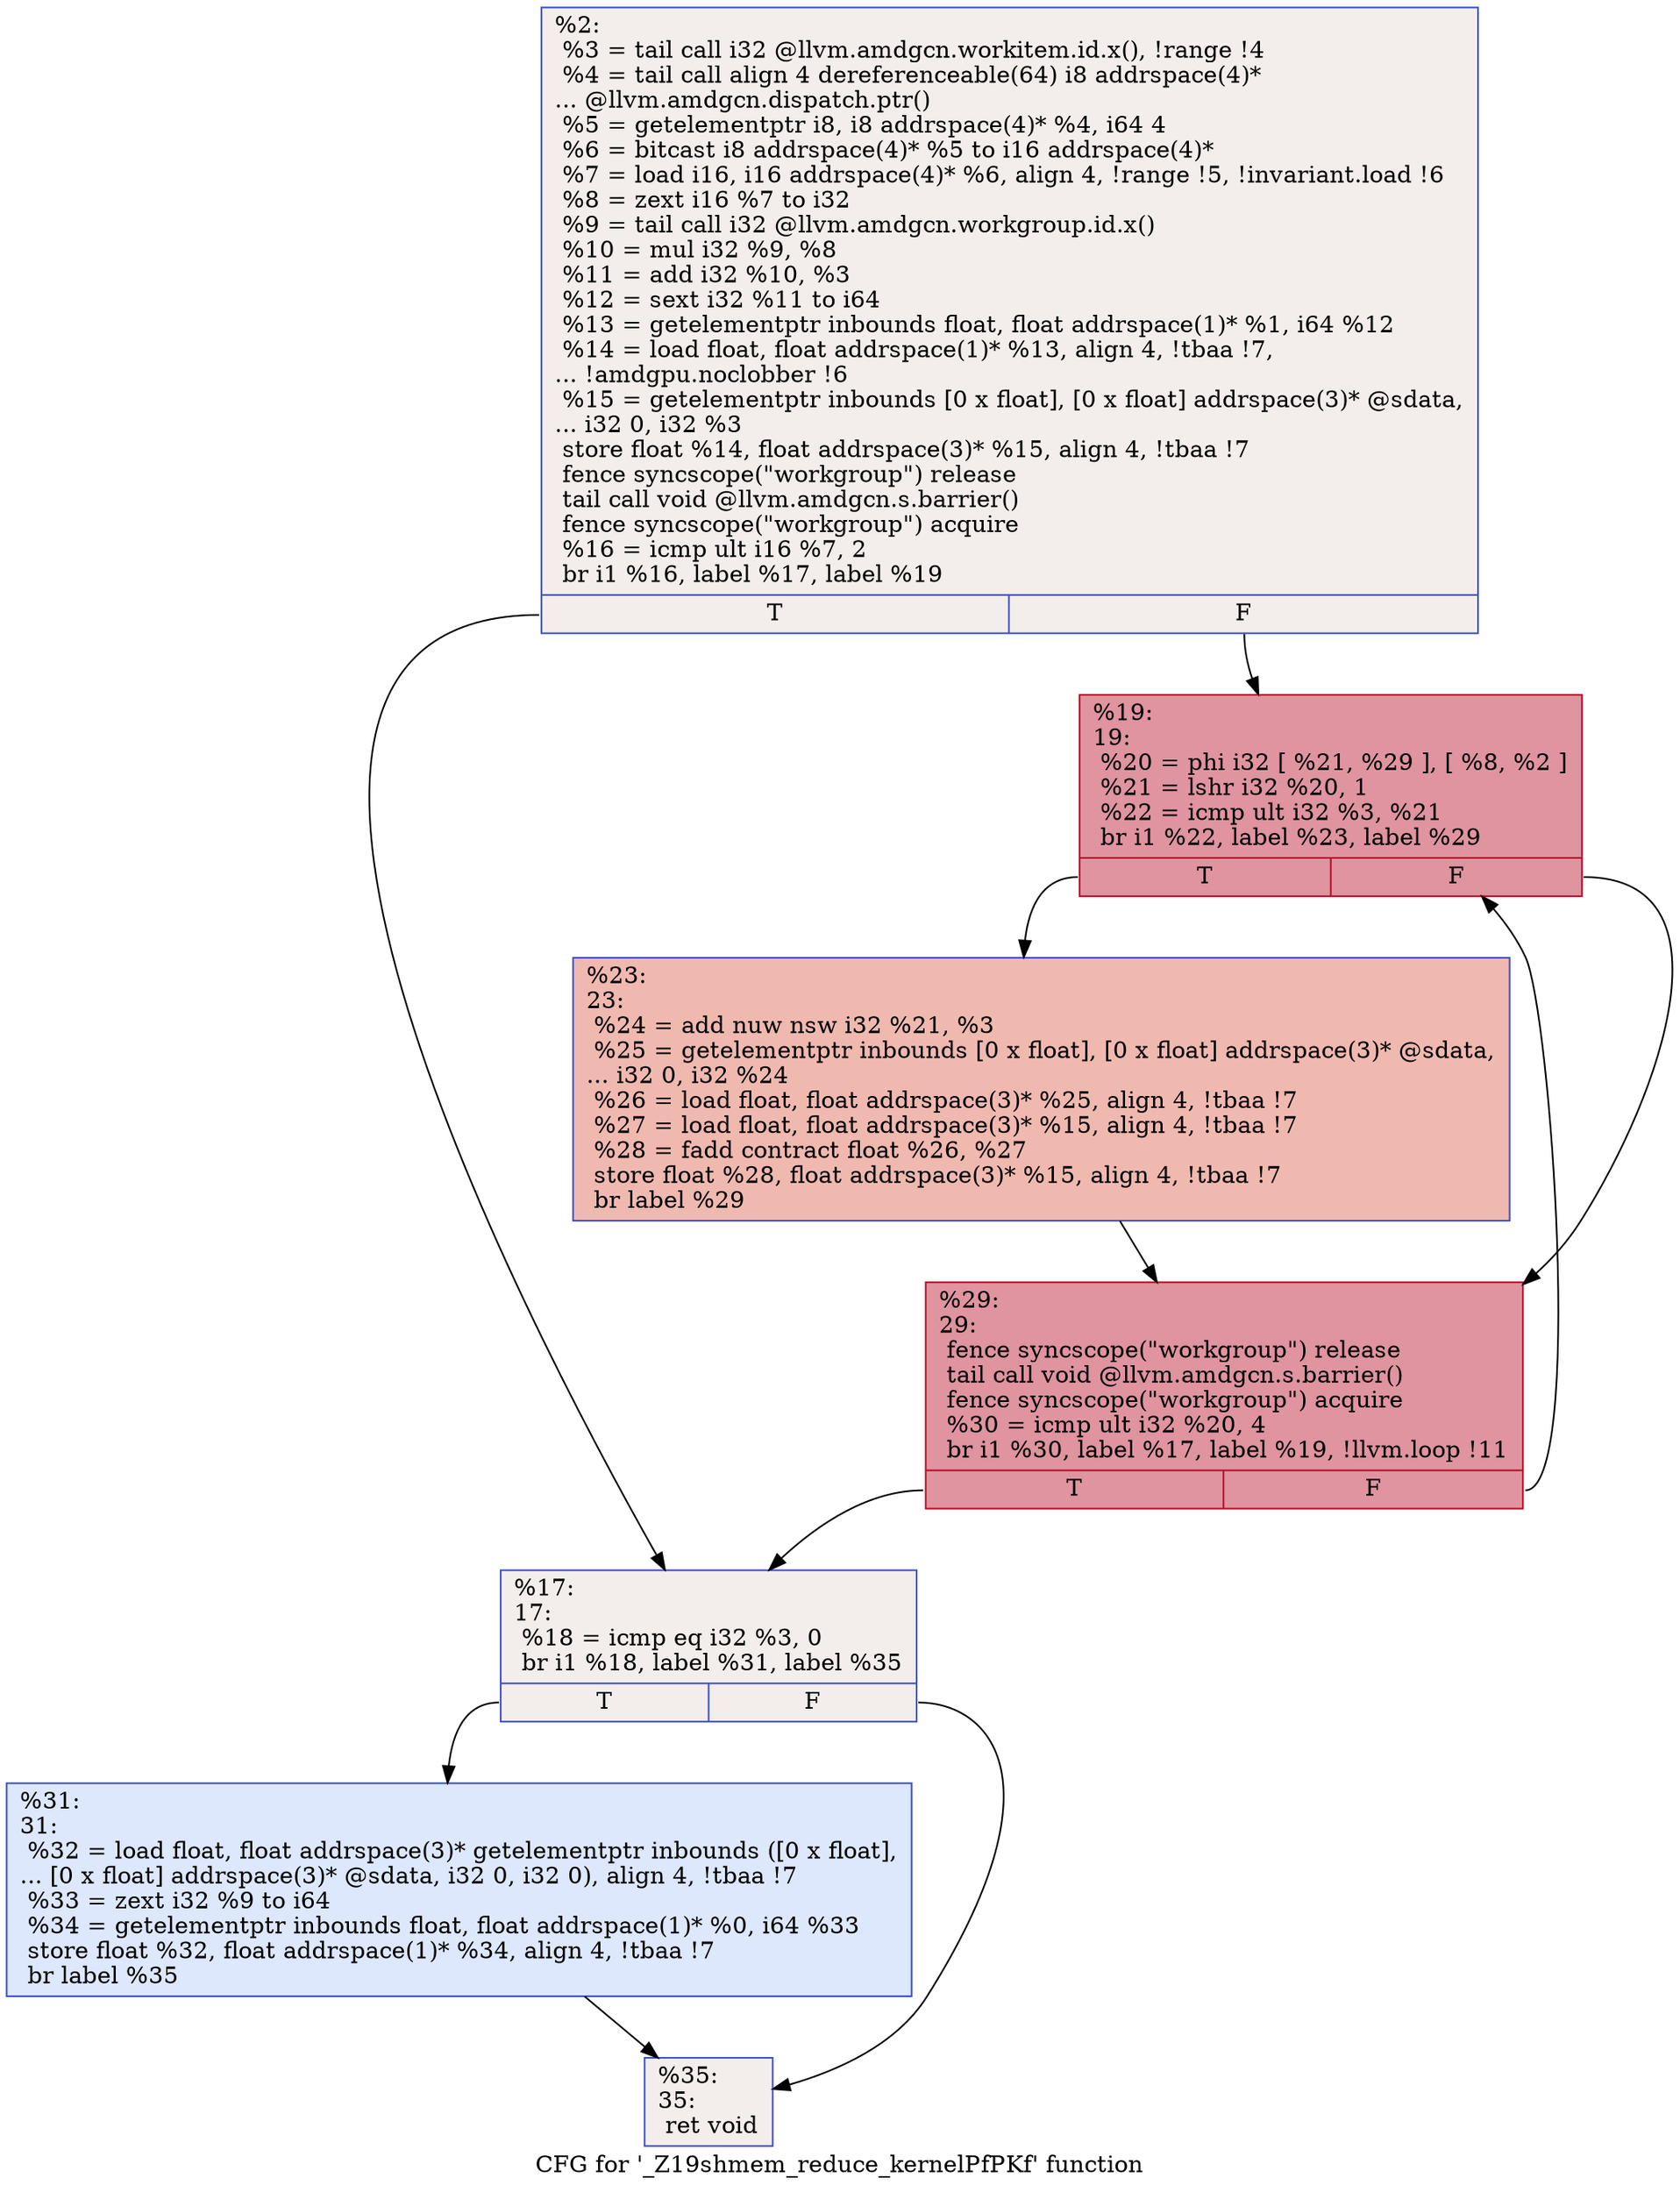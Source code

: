 digraph "CFG for '_Z19shmem_reduce_kernelPfPKf' function" {
	label="CFG for '_Z19shmem_reduce_kernelPfPKf' function";

	Node0x5c6fd40 [shape=record,color="#3d50c3ff", style=filled, fillcolor="#e3d9d370",label="{%2:\l  %3 = tail call i32 @llvm.amdgcn.workitem.id.x(), !range !4\l  %4 = tail call align 4 dereferenceable(64) i8 addrspace(4)*\l... @llvm.amdgcn.dispatch.ptr()\l  %5 = getelementptr i8, i8 addrspace(4)* %4, i64 4\l  %6 = bitcast i8 addrspace(4)* %5 to i16 addrspace(4)*\l  %7 = load i16, i16 addrspace(4)* %6, align 4, !range !5, !invariant.load !6\l  %8 = zext i16 %7 to i32\l  %9 = tail call i32 @llvm.amdgcn.workgroup.id.x()\l  %10 = mul i32 %9, %8\l  %11 = add i32 %10, %3\l  %12 = sext i32 %11 to i64\l  %13 = getelementptr inbounds float, float addrspace(1)* %1, i64 %12\l  %14 = load float, float addrspace(1)* %13, align 4, !tbaa !7,\l... !amdgpu.noclobber !6\l  %15 = getelementptr inbounds [0 x float], [0 x float] addrspace(3)* @sdata,\l... i32 0, i32 %3\l  store float %14, float addrspace(3)* %15, align 4, !tbaa !7\l  fence syncscope(\"workgroup\") release\l  tail call void @llvm.amdgcn.s.barrier()\l  fence syncscope(\"workgroup\") acquire\l  %16 = icmp ult i16 %7, 2\l  br i1 %16, label %17, label %19\l|{<s0>T|<s1>F}}"];
	Node0x5c6fd40:s0 -> Node0x5c71870;
	Node0x5c6fd40:s1 -> Node0x5c73140;
	Node0x5c71870 [shape=record,color="#3d50c3ff", style=filled, fillcolor="#e3d9d370",label="{%17:\l17:                                               \l  %18 = icmp eq i32 %3, 0\l  br i1 %18, label %31, label %35\l|{<s0>T|<s1>F}}"];
	Node0x5c71870:s0 -> Node0x5c73310;
	Node0x5c71870:s1 -> Node0x5c73360;
	Node0x5c73140 [shape=record,color="#b70d28ff", style=filled, fillcolor="#b70d2870",label="{%19:\l19:                                               \l  %20 = phi i32 [ %21, %29 ], [ %8, %2 ]\l  %21 = lshr i32 %20, 1\l  %22 = icmp ult i32 %3, %21\l  br i1 %22, label %23, label %29\l|{<s0>T|<s1>F}}"];
	Node0x5c73140:s0 -> Node0x5c73760;
	Node0x5c73140:s1 -> Node0x5c734d0;
	Node0x5c73760 [shape=record,color="#3d50c3ff", style=filled, fillcolor="#de614d70",label="{%23:\l23:                                               \l  %24 = add nuw nsw i32 %21, %3\l  %25 = getelementptr inbounds [0 x float], [0 x float] addrspace(3)* @sdata,\l... i32 0, i32 %24\l  %26 = load float, float addrspace(3)* %25, align 4, !tbaa !7\l  %27 = load float, float addrspace(3)* %15, align 4, !tbaa !7\l  %28 = fadd contract float %26, %27\l  store float %28, float addrspace(3)* %15, align 4, !tbaa !7\l  br label %29\l}"];
	Node0x5c73760 -> Node0x5c734d0;
	Node0x5c734d0 [shape=record,color="#b70d28ff", style=filled, fillcolor="#b70d2870",label="{%29:\l29:                                               \l  fence syncscope(\"workgroup\") release\l  tail call void @llvm.amdgcn.s.barrier()\l  fence syncscope(\"workgroup\") acquire\l  %30 = icmp ult i32 %20, 4\l  br i1 %30, label %17, label %19, !llvm.loop !11\l|{<s0>T|<s1>F}}"];
	Node0x5c734d0:s0 -> Node0x5c71870;
	Node0x5c734d0:s1 -> Node0x5c73140;
	Node0x5c73310 [shape=record,color="#3d50c3ff", style=filled, fillcolor="#b2ccfb70",label="{%31:\l31:                                               \l  %32 = load float, float addrspace(3)* getelementptr inbounds ([0 x float],\l... [0 x float] addrspace(3)* @sdata, i32 0, i32 0), align 4, !tbaa !7\l  %33 = zext i32 %9 to i64\l  %34 = getelementptr inbounds float, float addrspace(1)* %0, i64 %33\l  store float %32, float addrspace(1)* %34, align 4, !tbaa !7\l  br label %35\l}"];
	Node0x5c73310 -> Node0x5c73360;
	Node0x5c73360 [shape=record,color="#3d50c3ff", style=filled, fillcolor="#e3d9d370",label="{%35:\l35:                                               \l  ret void\l}"];
}
